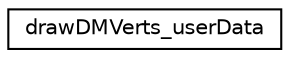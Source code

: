 digraph G
{
  edge [fontname="Helvetica",fontsize="10",labelfontname="Helvetica",labelfontsize="10"];
  node [fontname="Helvetica",fontsize="10",shape=record];
  rankdir=LR;
  Node1 [label="drawDMVerts_userData",height=0.2,width=0.4,color="black", fillcolor="white", style="filled",URL="$d0/d9c/structdrawDMVerts__userData.html"];
}
